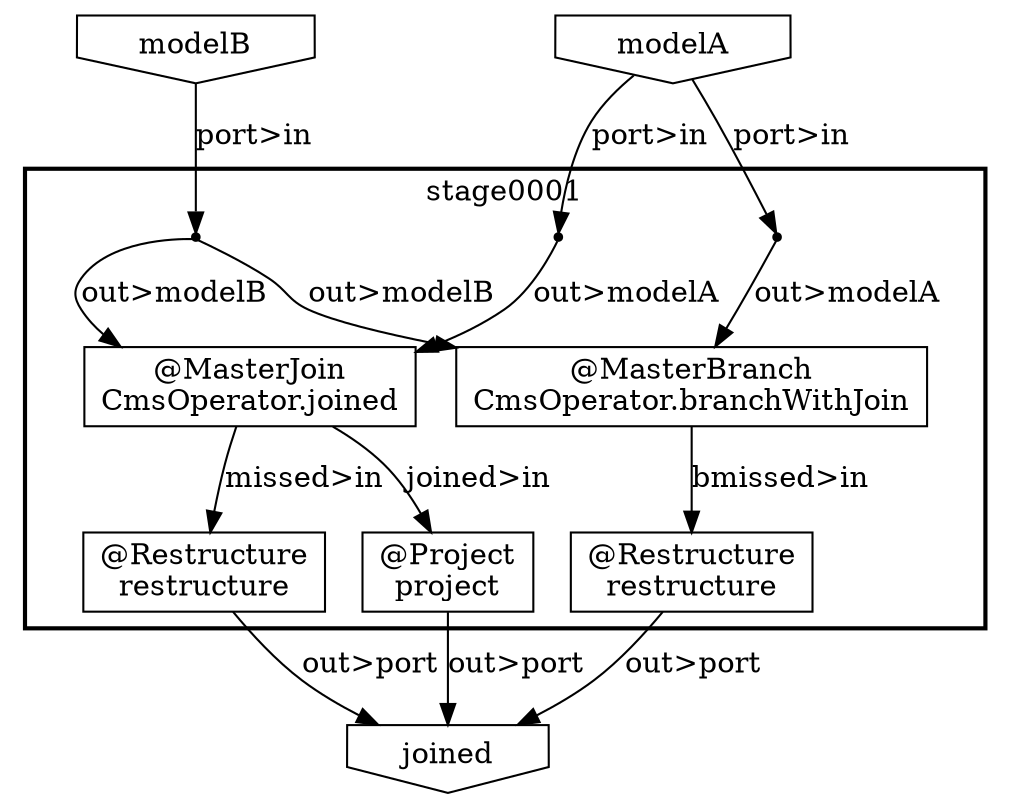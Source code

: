 digraph {
    "7d91f7a6-f23e-4b02-a029-615a27cdb6b1" [shape=invhouse, label="joined"];
    subgraph "cluster_fc037e32-da47-44da-8313-628bdff6beda" {
        label = "stage0001";
        style = bold;
        "0dd0bc12-6c2b-4ff1-8e3f-de14973cf4c9" [shape=point];
        "db87b49d-6a48-45f5-be4e-30ee1b9d701a" [shape=point];
        "ffd74046-6091-46d4-8355-f974bed8b82e" [shape=point];
        "33bf97d4-81f0-43ee-89e4-d9f3fd61abc2" [shape=box, label="@MasterBranch\nCmsOperator.branchWithJoin"];
        "7bcdbd9d-f06e-460b-92a6-4fa9ce2200ce" [shape=box, label="@Restructure\nrestructure"];
        "a030b434-e396-4949-a751-5243d296a2d2" [shape=box, label="@Project\nproject"];
        "cc567d43-5426-4c1b-9d80-5ac1c11f0ba7" [shape=box, label="@MasterJoin\nCmsOperator.joined"];
        "5e72f9f8-6175-424f-8aa1-afd1d9a99077" [shape=box, label="@Restructure\nrestructure"];
    }
    "c05ac0f2-8786-4bbc-9048-6414552405c6" [shape=invhouse, label="modelB"];
    "e5f3db75-fbd7-4fdc-b10d-5a1ba65e67e1" [shape=invhouse, label="modelA"];
    "e5f3db75-fbd7-4fdc-b10d-5a1ba65e67e1" -> "0dd0bc12-6c2b-4ff1-8e3f-de14973cf4c9" [label="port>in"];
    "c05ac0f2-8786-4bbc-9048-6414552405c6" -> "ffd74046-6091-46d4-8355-f974bed8b82e" [label="port>in"];
    "e5f3db75-fbd7-4fdc-b10d-5a1ba65e67e1" -> "db87b49d-6a48-45f5-be4e-30ee1b9d701a" [label="port>in"];
    "0dd0bc12-6c2b-4ff1-8e3f-de14973cf4c9" -> "33bf97d4-81f0-43ee-89e4-d9f3fd61abc2" [label="out>modelA"];
    "db87b49d-6a48-45f5-be4e-30ee1b9d701a" -> "cc567d43-5426-4c1b-9d80-5ac1c11f0ba7" [label="out>modelA"];
    "ffd74046-6091-46d4-8355-f974bed8b82e" -> "cc567d43-5426-4c1b-9d80-5ac1c11f0ba7" [label="out>modelB"];
    "ffd74046-6091-46d4-8355-f974bed8b82e" -> "33bf97d4-81f0-43ee-89e4-d9f3fd61abc2" [label="out>modelB"];
    "a030b434-e396-4949-a751-5243d296a2d2" -> "7d91f7a6-f23e-4b02-a029-615a27cdb6b1" [label="out>port"];
    "7bcdbd9d-f06e-460b-92a6-4fa9ce2200ce" -> "7d91f7a6-f23e-4b02-a029-615a27cdb6b1" [label="out>port"];
    "5e72f9f8-6175-424f-8aa1-afd1d9a99077" -> "7d91f7a6-f23e-4b02-a029-615a27cdb6b1" [label="out>port"];
    "33bf97d4-81f0-43ee-89e4-d9f3fd61abc2" -> "7bcdbd9d-f06e-460b-92a6-4fa9ce2200ce" [label="bmissed>in"];
    "cc567d43-5426-4c1b-9d80-5ac1c11f0ba7" -> "a030b434-e396-4949-a751-5243d296a2d2" [label="joined>in"];
    "cc567d43-5426-4c1b-9d80-5ac1c11f0ba7" -> "5e72f9f8-6175-424f-8aa1-afd1d9a99077" [label="missed>in"];
}
